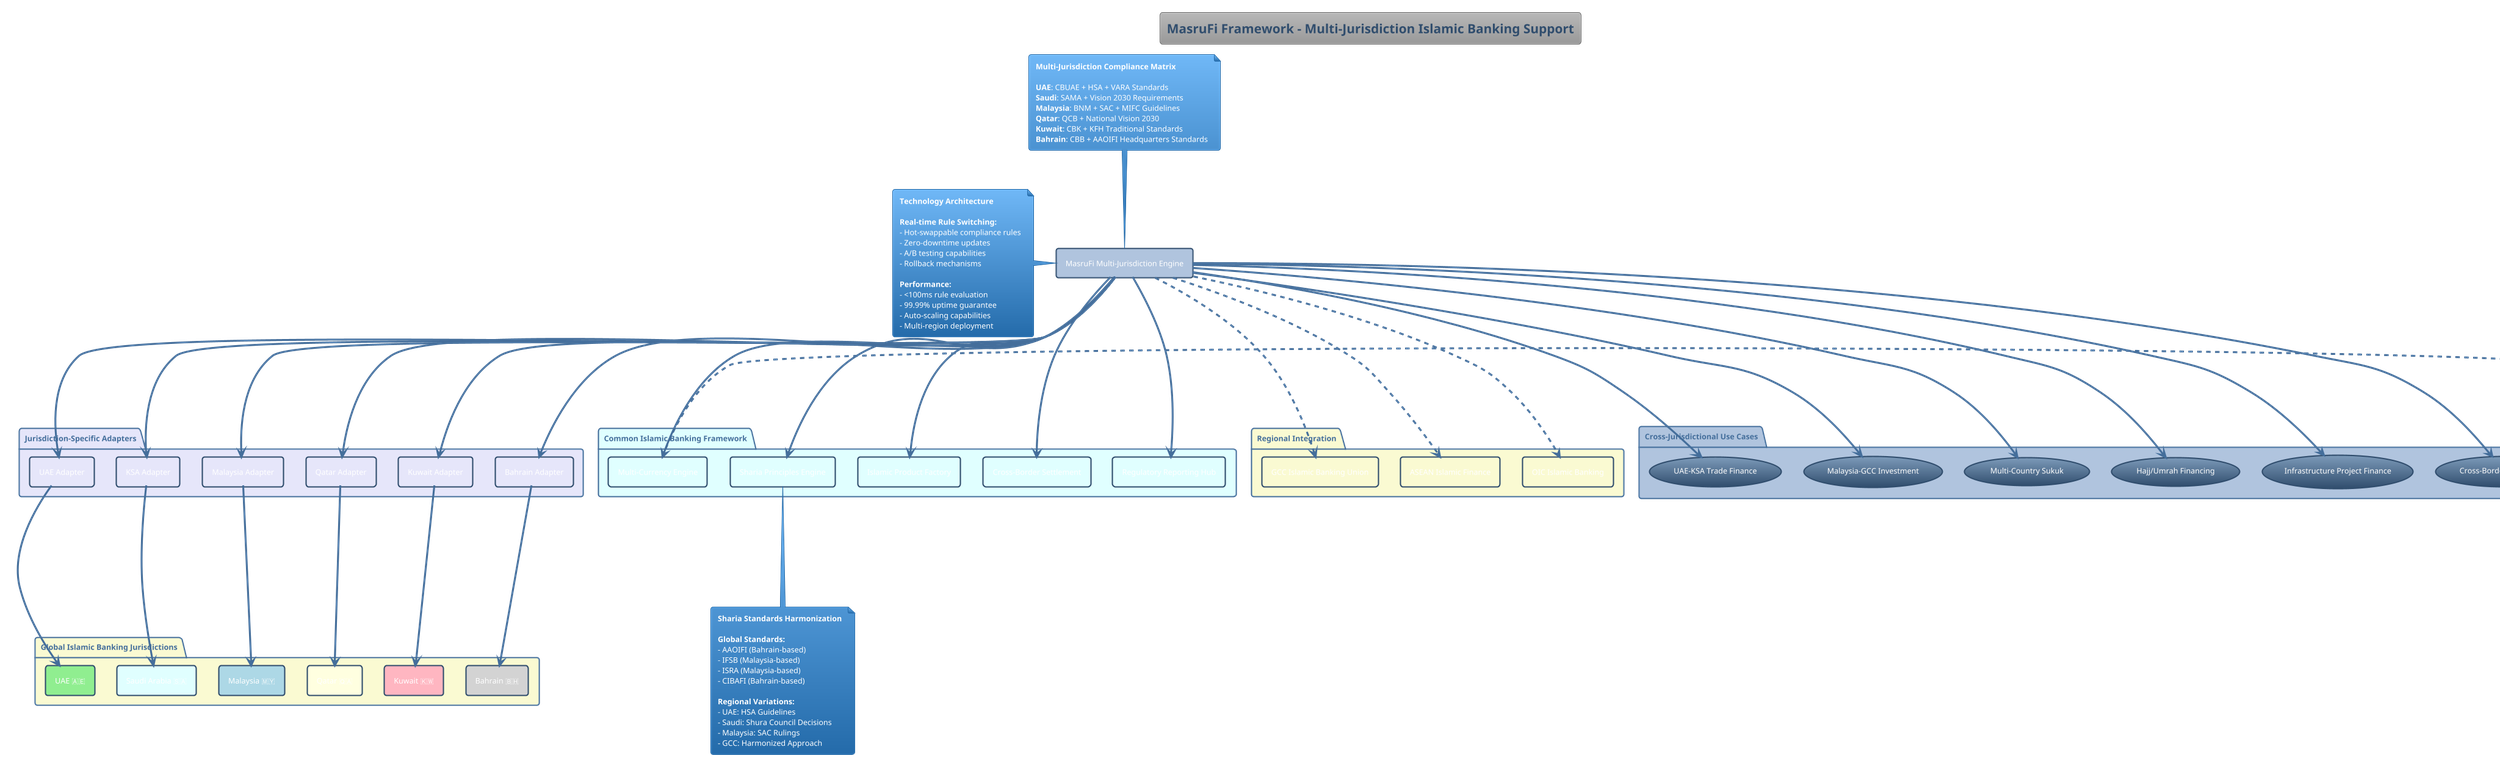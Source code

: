 @startuml multi-jurisdiction-support
!theme spacelab

title MasruFi Framework - Multi-Jurisdiction Islamic Banking Support

' Global Islamic Banking Jurisdictions
package "Global Islamic Banking Jurisdictions" #lightgoldenrodyellow {
  
  rectangle "UAE 🇦🇪" as UAE #lightgreen
  
  rectangle "Saudi Arabia 🇸🇦" as KSA #lightcyan
  rectangle "Malaysia 🇲🇾" as MYS #lightblue
  rectangle "Qatar 🇶🇦" as QAT #lightyellow
  rectangle "Kuwait 🇰🇼" as KWT #lightpink
  rectangle "Bahrain 🇧🇭" as BHR #lightgray
}

' MasruFi Multi-Jurisdiction Engine
rectangle "MasruFi Multi-Jurisdiction Engine" as MasrufiEngine #lightsteelblue

' Jurisdiction-Specific Components
package "Jurisdiction-Specific Adapters" #lavender {
  rectangle "UAE Adapter" as UAEAdapter #lavender
  rectangle "KSA Adapter" as KSAAdapter #lavender  
  rectangle "Malaysia Adapter" as MYSAdapter #lavender
  rectangle "Qatar Adapter" as QATAdapter #lavender
  rectangle "Kuwait Adapter" as KWTAdapter #lavender
  rectangle "Bahrain Adapter" as BHRAdapter #lavender
}

' Common Islamic Banking Framework
package "Common Islamic Banking Framework" #lightcyan {
  rectangle "Sharia Principles Engine" as ShariaCore #lightcyan
  rectangle "Islamic Product Factory" as ProductFactory #lightcyan
  rectangle "Multi-Currency Engine" as CurrencyEngine #lightcyan
  rectangle "Cross-Border Settlement" as CrossBorder #lightcyan
  rectangle "Regulatory Reporting Hub" as ReportingHub #lightcyan
}

' Integrations
MasrufiEngine --> UAEAdapter : **UAE Configuration**
MasrufiEngine --> KSAAdapter : **KSA Configuration**
MasrufiEngine --> MYSAdapter : **Malaysia Configuration**
MasrufiEngine --> QATAdapter : **Qatar Configuration**
MasrufiEngine --> KWTAdapter : **Kuwait Configuration**
MasrufiEngine --> BHRAdapter : **Bahrain Configuration**

UAEAdapter --> UAE : **CBUAE/HSA Integration**
KSAAdapter --> KSA : **SAMA Integration**
MYSAdapter --> MYS : **BNM Integration**
QATAdapter --> QAT : **QCB Integration**
KWTAdapter --> KWT : **CBK Integration**
BHRAdapter --> BHR : **CBB Integration**

MasrufiEngine --> ShariaCore : **Core Sharia Rules**
MasrufiEngine --> ProductFactory : **Product Configuration**
MasrufiEngine --> CurrencyEngine : **Multi-Currency Support**
MasrufiEngine --> CrossBorder : **Cross-Border Transactions**
MasrufiEngine --> ReportingHub : **Regulatory Reporting**

' Regional Groupings & Integration
package "Regional Integration" #lightgoldenrodyellow {
  rectangle "GCC Islamic Banking Union" as GCC #lightgoldenrodyellow
  rectangle "ASEAN Islamic Finance" as ASEAN #lightgoldenrodyellow
  rectangle "OIC Islamic Banking" as OIC #lightgoldenrodyellow
}

MasrufiEngine ..> GCC : **GCC Integration**
MasrufiEngine ..> ASEAN : **ASEAN Integration**  
MasrufiEngine ..> OIC : **OIC Standards**

' Cross-Jurisdictional Use Cases
package "Cross-Jurisdictional Use Cases" #lightsteelblue {
  usecase "UAE-KSA Trade Finance" as UseCase1
  usecase "Malaysia-GCC Investment" as UseCase2
  usecase "Multi-Country Sukuk" as UseCase3
  usecase "Hajj/Umrah Financing" as UseCase4
  usecase "Infrastructure Project Finance" as UseCase5
  usecase "Cross-Border Real Estate" as UseCase6
}

MasrufiEngine --> UseCase1 : **UAE-Saudi Trade**
MasrufiEngine --> UseCase2 : **Malaysia Investment**
MasrufiEngine --> UseCase3 : **International Sukuk**
MasrufiEngine --> UseCase4 : **Pilgrimage Finance**
MasrufiEngine --> UseCase5 : **Infrastructure Projects**
MasrufiEngine --> UseCase6 : **Real Estate Investment**

' Compliance Matrix
note top of MasrufiEngine : **Multi-Jurisdiction Compliance Matrix**\n\n**UAE**: CBUAE + HSA + VARA Standards\n**Saudi**: SAMA + Vision 2030 Requirements\n**Malaysia**: BNM + SAC + MIFC Guidelines\n**Qatar**: QCB + National Vision 2030\n**Kuwait**: CBK + KFH Traditional Standards\n**Bahrain**: CBB + AAOIFI Headquarters Standards

' Currency Support
note right of CurrencyEngine : **Multi-Currency Support**\n\n**Primary Currencies:**\n🇦🇪 AED (UAE Dirham) + CBDC\n🇸🇦 SAR (Saudi Riyal) + Digital Riyal\n🇲🇾 MYR (Malaysian Ringgit)\n🇶🇦 QAR (Qatari Riyal)\n🇰🇼 KWD (Kuwaiti Dinar)\n🇧🇭 BHD (Bahraini Dinar)\n\n**International:**\n💵 USD (US Dollar)\n💶 EUR (Euro)\n💷 GBP (British Pound)

' Sharia Standards Harmonization
note bottom of ShariaCore : **Sharia Standards Harmonization**\n\n**Global Standards:**\n- AAOIFI (Bahrain-based)\n- IFSB (Malaysia-based)\n- ISRA (Malaysia-based)\n- CIBAFI (Bahrain-based)\n\n**Regional Variations:**\n- UAE: HSA Guidelines\n- Saudi: Shura Council Decisions\n- Malaysia: SAC Rulings\n- GCC: Harmonized Approach

' Technology Architecture
note left of MasrufiEngine : **Technology Architecture**\n\n**Real-time Rule Switching:**\n- Hot-swappable compliance rules\n- Zero-downtime updates\n- A/B testing capabilities\n- Rollback mechanisms\n\n**Performance:**\n- <100ms rule evaluation\n- 99.99% uptime guarantee\n- Auto-scaling capabilities\n- Multi-region deployment

@enduml